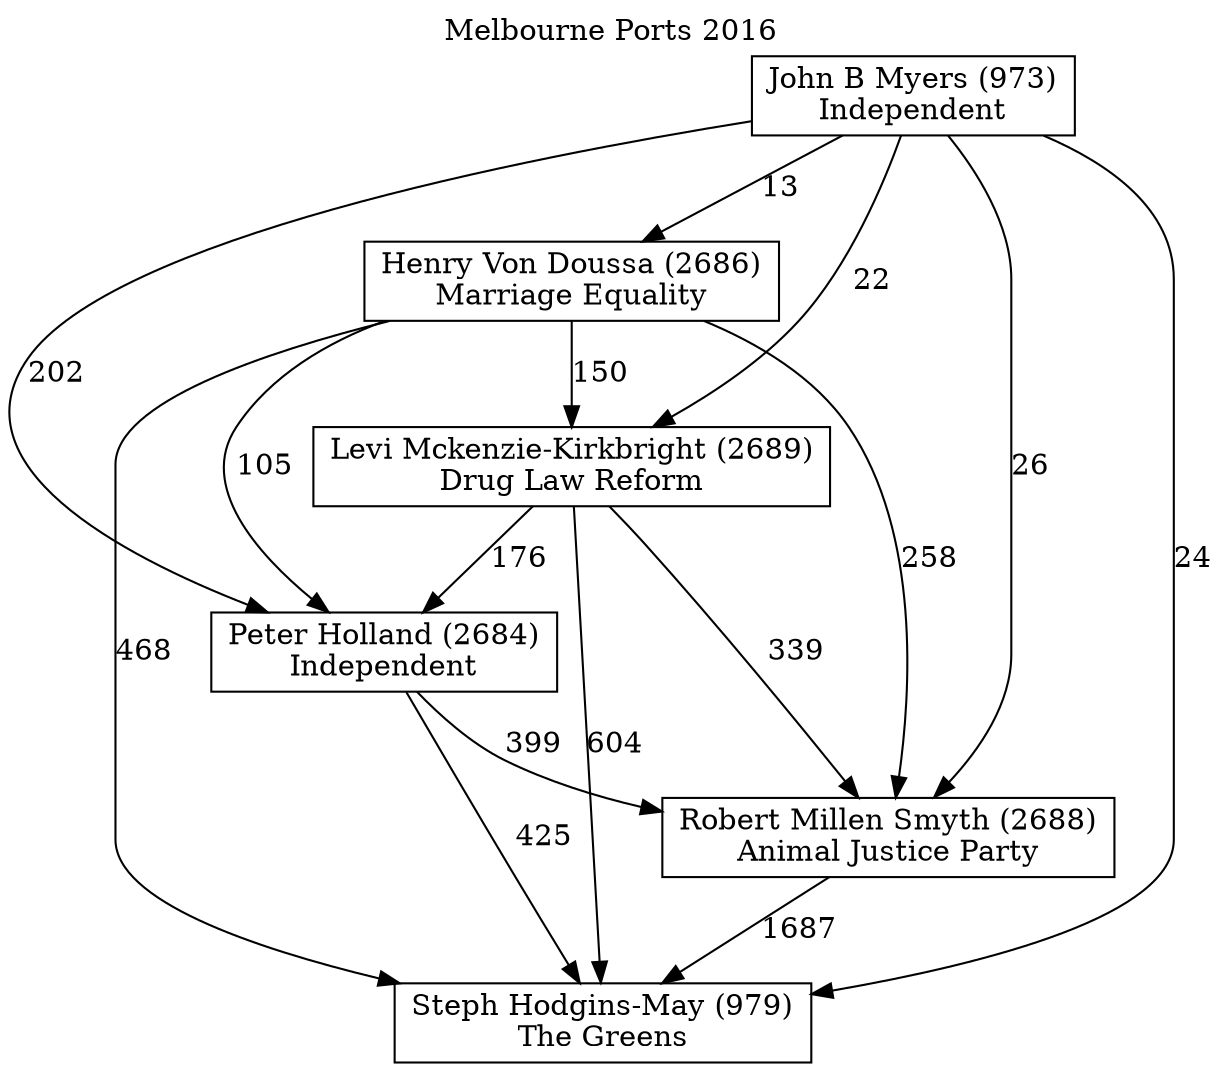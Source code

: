 // House preference flow
digraph "Steph Hodgins-May (979)_Melbourne Ports_2016" {
	graph [label="Melbourne Ports 2016" labelloc=t mclimit=10]
	node [shape=box]
	"Robert Millen Smyth (2688)" [label="Robert Millen Smyth (2688)
Animal Justice Party"]
	"Peter Holland (2684)" [label="Peter Holland (2684)
Independent"]
	"Steph Hodgins-May (979)" [label="Steph Hodgins-May (979)
The Greens"]
	"Henry Von Doussa (2686)" [label="Henry Von Doussa (2686)
Marriage Equality"]
	"John B Myers (973)" [label="John B Myers (973)
Independent"]
	"Levi Mckenzie-Kirkbright (2689)" [label="Levi Mckenzie-Kirkbright (2689)
Drug Law Reform"]
	"Henry Von Doussa (2686)" -> "Levi Mckenzie-Kirkbright (2689)" [label=150]
	"Levi Mckenzie-Kirkbright (2689)" -> "Robert Millen Smyth (2688)" [label=339]
	"John B Myers (973)" -> "Levi Mckenzie-Kirkbright (2689)" [label=22]
	"John B Myers (973)" -> "Henry Von Doussa (2686)" [label=13]
	"Peter Holland (2684)" -> "Steph Hodgins-May (979)" [label=425]
	"Levi Mckenzie-Kirkbright (2689)" -> "Steph Hodgins-May (979)" [label=604]
	"Henry Von Doussa (2686)" -> "Peter Holland (2684)" [label=105]
	"Henry Von Doussa (2686)" -> "Steph Hodgins-May (979)" [label=468]
	"John B Myers (973)" -> "Robert Millen Smyth (2688)" [label=26]
	"Levi Mckenzie-Kirkbright (2689)" -> "Peter Holland (2684)" [label=176]
	"Peter Holland (2684)" -> "Robert Millen Smyth (2688)" [label=399]
	"Henry Von Doussa (2686)" -> "Robert Millen Smyth (2688)" [label=258]
	"John B Myers (973)" -> "Steph Hodgins-May (979)" [label=24]
	"John B Myers (973)" -> "Peter Holland (2684)" [label=202]
	"Robert Millen Smyth (2688)" -> "Steph Hodgins-May (979)" [label=1687]
}
